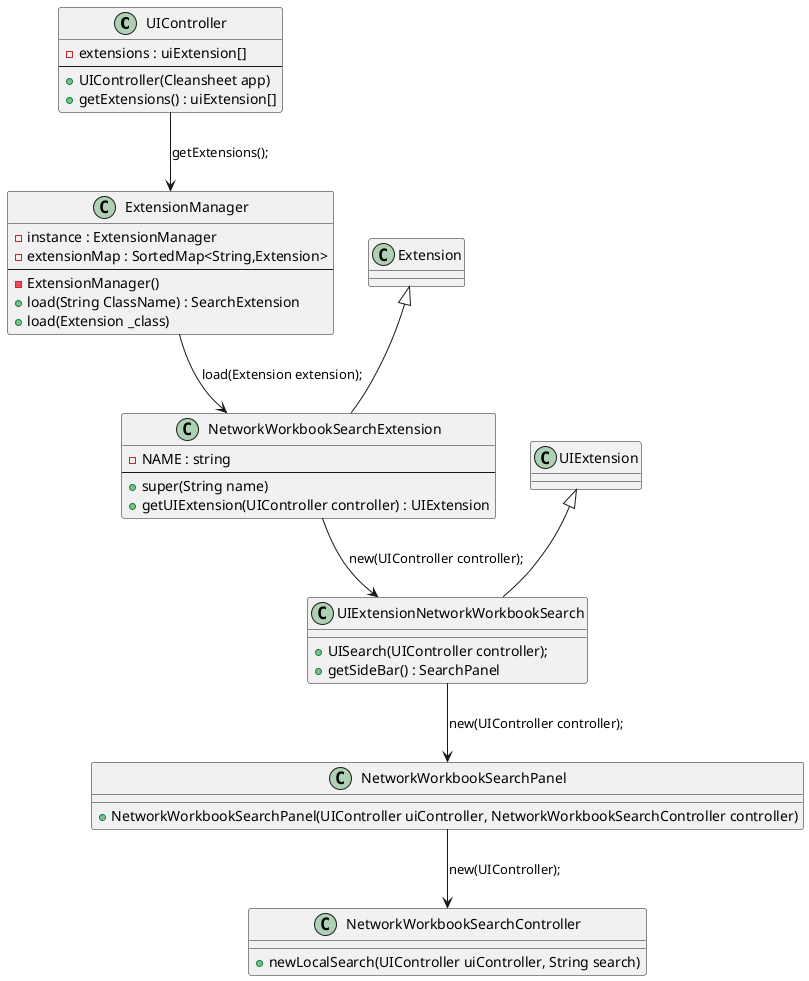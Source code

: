   @startuml doc-files/ipc_03.2_class_diagram_updated.png

class UIController {
	-extensions : uiExtension[]
	--
	+UIController(Cleansheet app)
	+getExtensions() : uiExtension[]
}

class ExtensionManager {
	-instance : ExtensionManager
	-extensionMap : SortedMap<String,Extension>
	--
	-ExtensionManager()
	+load(String ClassName) : SearchExtension
	+load(Extension _class)
}

class Extension{
}

class NetworkWorkbookSearchExtension{
	-NAME : string
	--
	+super(String name)
	+getUIExtension(UIController controller) : UIExtension
}

class UIExtension{
}

class UIExtensionNetworkWorkbookSearch{
	+UISearch(UIController controller);
	+getSideBar() : SearchPanel
}

class NetworkWorkbookSearchPanel{
	+NetworkWorkbookSearchPanel(UIController uiController, NetworkWorkbookSearchController controller)
}

class NetworkWorkbookSearchController{
	+newLocalSearch(UIController uiController, String search)
}

Extension <|-- NetworkWorkbookSearchExtension
UIExtension <|-- UIExtensionNetworkWorkbookSearch
UIController --> ExtensionManager : getExtensions();
ExtensionManager --> NetworkWorkbookSearchExtension : load(Extension extension);
NetworkWorkbookSearchExtension --> UIExtensionNetworkWorkbookSearch : new(UIController controller);
UIExtensionNetworkWorkbookSearch --> NetworkWorkbookSearchPanel : new(UIController controller);
NetworkWorkbookSearchPanel --> NetworkWorkbookSearchController : new(UIController);
  @enduml